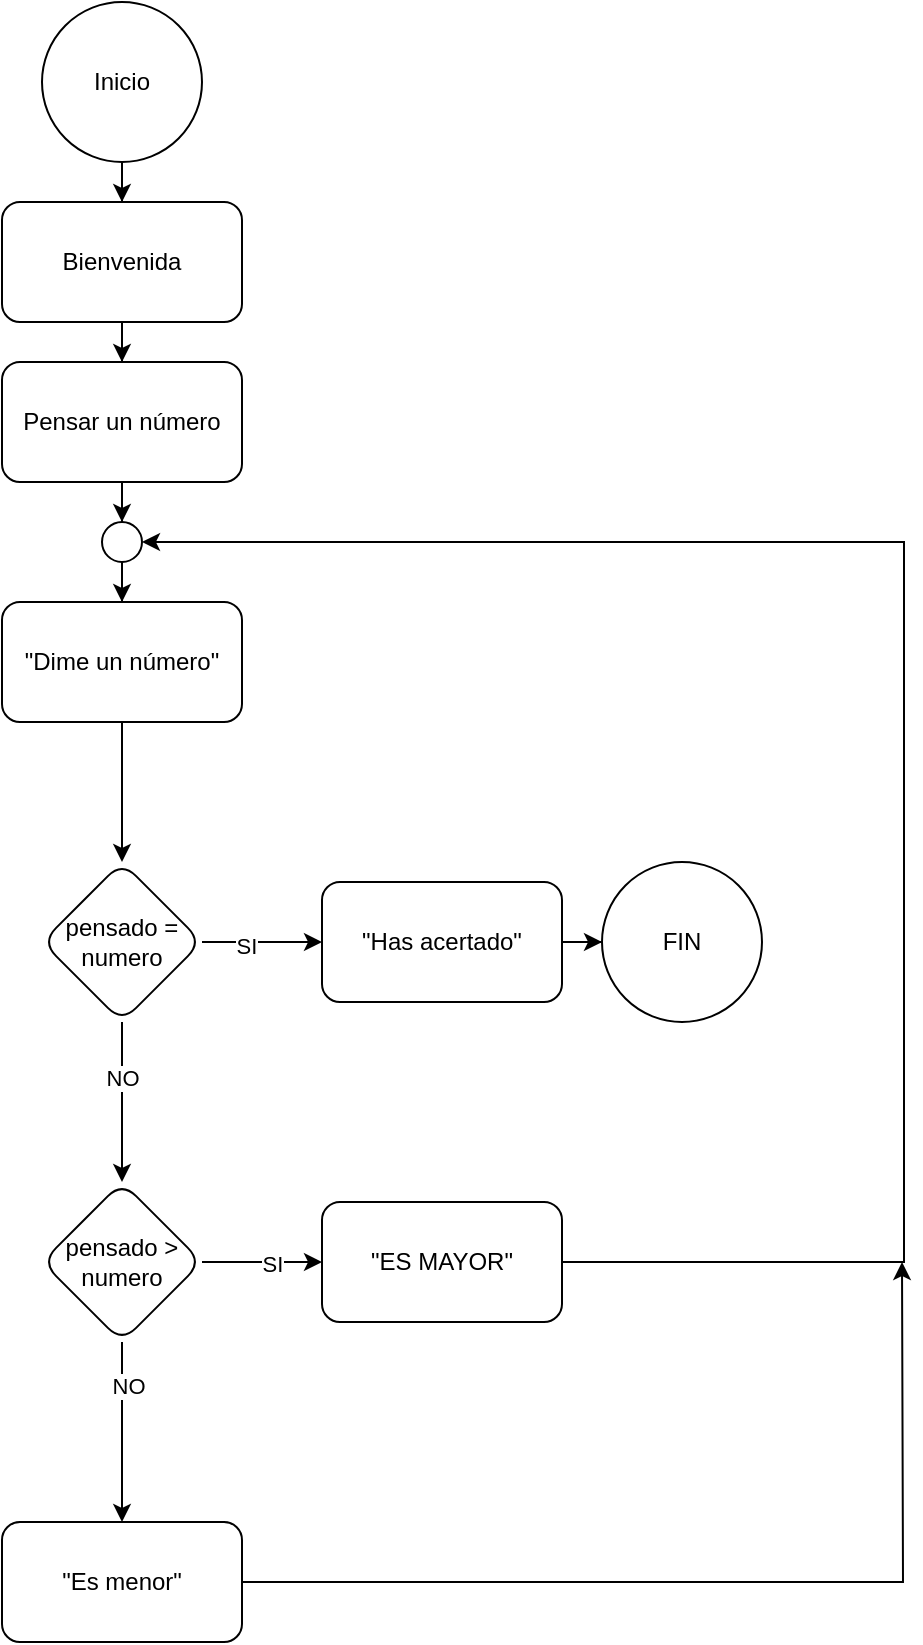 <mxfile version="26.1.3">
  <diagram id="C5RBs43oDa-KdzZeNtuy" name="Page-1">
    <mxGraphModel dx="466" dy="491" grid="1" gridSize="10" guides="1" tooltips="1" connect="1" arrows="1" fold="1" page="1" pageScale="1" pageWidth="827" pageHeight="1169" math="0" shadow="0">
      <root>
        <mxCell id="WIyWlLk6GJQsqaUBKTNV-0" />
        <mxCell id="WIyWlLk6GJQsqaUBKTNV-1" parent="WIyWlLk6GJQsqaUBKTNV-0" />
        <mxCell id="ffEP-S0rYNtDQSLMWYcr-3" value="" style="edgeStyle=orthogonalEdgeStyle;rounded=0;orthogonalLoop=1;jettySize=auto;html=1;" edge="1" parent="WIyWlLk6GJQsqaUBKTNV-1" source="ffEP-S0rYNtDQSLMWYcr-0" target="ffEP-S0rYNtDQSLMWYcr-2">
          <mxGeometry relative="1" as="geometry" />
        </mxCell>
        <mxCell id="ffEP-S0rYNtDQSLMWYcr-0" value="Inicio" style="ellipse;whiteSpace=wrap;html=1;aspect=fixed;" vertex="1" parent="WIyWlLk6GJQsqaUBKTNV-1">
          <mxGeometry x="470" width="80" height="80" as="geometry" />
        </mxCell>
        <mxCell id="ffEP-S0rYNtDQSLMWYcr-5" value="" style="edgeStyle=orthogonalEdgeStyle;rounded=0;orthogonalLoop=1;jettySize=auto;html=1;entryX=0.5;entryY=0;entryDx=0;entryDy=0;" edge="1" parent="WIyWlLk6GJQsqaUBKTNV-1" source="ffEP-S0rYNtDQSLMWYcr-2" target="ffEP-S0rYNtDQSLMWYcr-6">
          <mxGeometry relative="1" as="geometry" />
        </mxCell>
        <mxCell id="ffEP-S0rYNtDQSLMWYcr-2" value="Bienvenida" style="rounded=1;whiteSpace=wrap;html=1;" vertex="1" parent="WIyWlLk6GJQsqaUBKTNV-1">
          <mxGeometry x="450" y="100" width="120" height="60" as="geometry" />
        </mxCell>
        <mxCell id="ffEP-S0rYNtDQSLMWYcr-9" value="" style="edgeStyle=orthogonalEdgeStyle;rounded=0;orthogonalLoop=1;jettySize=auto;html=1;" edge="1" parent="WIyWlLk6GJQsqaUBKTNV-1" source="ffEP-S0rYNtDQSLMWYcr-4" target="ffEP-S0rYNtDQSLMWYcr-8">
          <mxGeometry relative="1" as="geometry" />
        </mxCell>
        <mxCell id="ffEP-S0rYNtDQSLMWYcr-4" value="&quot;Dime un número&quot;" style="whiteSpace=wrap;html=1;rounded=1;" vertex="1" parent="WIyWlLk6GJQsqaUBKTNV-1">
          <mxGeometry x="450" y="300" width="120" height="60" as="geometry" />
        </mxCell>
        <mxCell id="ffEP-S0rYNtDQSLMWYcr-7" value="" style="edgeStyle=orthogonalEdgeStyle;rounded=0;orthogonalLoop=1;jettySize=auto;html=1;" edge="1" parent="WIyWlLk6GJQsqaUBKTNV-1" source="ffEP-S0rYNtDQSLMWYcr-25" target="ffEP-S0rYNtDQSLMWYcr-4">
          <mxGeometry relative="1" as="geometry" />
        </mxCell>
        <mxCell id="ffEP-S0rYNtDQSLMWYcr-6" value="Pensar un número" style="rounded=1;whiteSpace=wrap;html=1;" vertex="1" parent="WIyWlLk6GJQsqaUBKTNV-1">
          <mxGeometry x="450" y="180" width="120" height="60" as="geometry" />
        </mxCell>
        <mxCell id="ffEP-S0rYNtDQSLMWYcr-11" value="" style="edgeStyle=orthogonalEdgeStyle;rounded=0;orthogonalLoop=1;jettySize=auto;html=1;" edge="1" parent="WIyWlLk6GJQsqaUBKTNV-1" source="ffEP-S0rYNtDQSLMWYcr-8" target="ffEP-S0rYNtDQSLMWYcr-10">
          <mxGeometry relative="1" as="geometry" />
        </mxCell>
        <mxCell id="ffEP-S0rYNtDQSLMWYcr-12" value="SI" style="edgeLabel;html=1;align=center;verticalAlign=middle;resizable=0;points=[];" vertex="1" connectable="0" parent="ffEP-S0rYNtDQSLMWYcr-11">
          <mxGeometry x="-0.267" y="-2" relative="1" as="geometry">
            <mxPoint as="offset" />
          </mxGeometry>
        </mxCell>
        <mxCell id="ffEP-S0rYNtDQSLMWYcr-14" value="" style="edgeStyle=orthogonalEdgeStyle;rounded=0;orthogonalLoop=1;jettySize=auto;html=1;" edge="1" parent="WIyWlLk6GJQsqaUBKTNV-1" source="ffEP-S0rYNtDQSLMWYcr-8" target="ffEP-S0rYNtDQSLMWYcr-13">
          <mxGeometry relative="1" as="geometry" />
        </mxCell>
        <mxCell id="ffEP-S0rYNtDQSLMWYcr-15" value="NO" style="edgeLabel;html=1;align=center;verticalAlign=middle;resizable=0;points=[];" vertex="1" connectable="0" parent="ffEP-S0rYNtDQSLMWYcr-14">
          <mxGeometry x="-0.3" relative="1" as="geometry">
            <mxPoint as="offset" />
          </mxGeometry>
        </mxCell>
        <mxCell id="ffEP-S0rYNtDQSLMWYcr-8" value="pensado = numero" style="rhombus;whiteSpace=wrap;html=1;rounded=1;" vertex="1" parent="WIyWlLk6GJQsqaUBKTNV-1">
          <mxGeometry x="470" y="430" width="80" height="80" as="geometry" />
        </mxCell>
        <mxCell id="ffEP-S0rYNtDQSLMWYcr-23" value="" style="edgeStyle=orthogonalEdgeStyle;rounded=0;orthogonalLoop=1;jettySize=auto;html=1;" edge="1" parent="WIyWlLk6GJQsqaUBKTNV-1" source="ffEP-S0rYNtDQSLMWYcr-10" target="ffEP-S0rYNtDQSLMWYcr-22">
          <mxGeometry relative="1" as="geometry" />
        </mxCell>
        <mxCell id="ffEP-S0rYNtDQSLMWYcr-10" value="&quot;Has acertado&quot;" style="whiteSpace=wrap;html=1;rounded=1;" vertex="1" parent="WIyWlLk6GJQsqaUBKTNV-1">
          <mxGeometry x="610" y="440" width="120" height="60" as="geometry" />
        </mxCell>
        <mxCell id="ffEP-S0rYNtDQSLMWYcr-17" value="" style="edgeStyle=orthogonalEdgeStyle;rounded=0;orthogonalLoop=1;jettySize=auto;html=1;" edge="1" parent="WIyWlLk6GJQsqaUBKTNV-1" source="ffEP-S0rYNtDQSLMWYcr-13" target="ffEP-S0rYNtDQSLMWYcr-16">
          <mxGeometry relative="1" as="geometry" />
        </mxCell>
        <mxCell id="ffEP-S0rYNtDQSLMWYcr-18" value="SI" style="edgeLabel;html=1;align=center;verticalAlign=middle;resizable=0;points=[];" vertex="1" connectable="0" parent="ffEP-S0rYNtDQSLMWYcr-17">
          <mxGeometry x="0.167" y="-1" relative="1" as="geometry">
            <mxPoint as="offset" />
          </mxGeometry>
        </mxCell>
        <mxCell id="ffEP-S0rYNtDQSLMWYcr-20" value="" style="edgeStyle=orthogonalEdgeStyle;rounded=0;orthogonalLoop=1;jettySize=auto;html=1;" edge="1" parent="WIyWlLk6GJQsqaUBKTNV-1" source="ffEP-S0rYNtDQSLMWYcr-13" target="ffEP-S0rYNtDQSLMWYcr-19">
          <mxGeometry relative="1" as="geometry" />
        </mxCell>
        <mxCell id="ffEP-S0rYNtDQSLMWYcr-21" value="NO" style="edgeLabel;html=1;align=center;verticalAlign=middle;resizable=0;points=[];" vertex="1" connectable="0" parent="ffEP-S0rYNtDQSLMWYcr-20">
          <mxGeometry x="-0.511" y="3" relative="1" as="geometry">
            <mxPoint as="offset" />
          </mxGeometry>
        </mxCell>
        <mxCell id="ffEP-S0rYNtDQSLMWYcr-13" value="pensado &amp;gt; numero" style="rhombus;whiteSpace=wrap;html=1;rounded=1;" vertex="1" parent="WIyWlLk6GJQsqaUBKTNV-1">
          <mxGeometry x="470" y="590" width="80" height="80" as="geometry" />
        </mxCell>
        <mxCell id="ffEP-S0rYNtDQSLMWYcr-16" value="&quot;ES MAYOR&quot;" style="whiteSpace=wrap;html=1;rounded=1;" vertex="1" parent="WIyWlLk6GJQsqaUBKTNV-1">
          <mxGeometry x="610" y="600" width="120" height="60" as="geometry" />
        </mxCell>
        <mxCell id="ffEP-S0rYNtDQSLMWYcr-28" style="edgeStyle=orthogonalEdgeStyle;rounded=0;orthogonalLoop=1;jettySize=auto;html=1;" edge="1" parent="WIyWlLk6GJQsqaUBKTNV-1" source="ffEP-S0rYNtDQSLMWYcr-19">
          <mxGeometry relative="1" as="geometry">
            <mxPoint x="900" y="630" as="targetPoint" />
          </mxGeometry>
        </mxCell>
        <mxCell id="ffEP-S0rYNtDQSLMWYcr-19" value="&quot;Es menor&quot;" style="whiteSpace=wrap;html=1;rounded=1;" vertex="1" parent="WIyWlLk6GJQsqaUBKTNV-1">
          <mxGeometry x="450" y="760" width="120" height="60" as="geometry" />
        </mxCell>
        <mxCell id="ffEP-S0rYNtDQSLMWYcr-22" value="FIN" style="ellipse;whiteSpace=wrap;html=1;rounded=1;" vertex="1" parent="WIyWlLk6GJQsqaUBKTNV-1">
          <mxGeometry x="750" y="430" width="80" height="80" as="geometry" />
        </mxCell>
        <mxCell id="ffEP-S0rYNtDQSLMWYcr-26" value="" style="edgeStyle=orthogonalEdgeStyle;rounded=0;orthogonalLoop=1;jettySize=auto;html=1;" edge="1" parent="WIyWlLk6GJQsqaUBKTNV-1" source="ffEP-S0rYNtDQSLMWYcr-16" target="ffEP-S0rYNtDQSLMWYcr-25">
          <mxGeometry relative="1" as="geometry">
            <mxPoint x="510" y="280" as="targetPoint" />
            <mxPoint x="730" y="630" as="sourcePoint" />
            <Array as="points">
              <mxPoint x="901" y="630" />
            </Array>
          </mxGeometry>
        </mxCell>
        <mxCell id="ffEP-S0rYNtDQSLMWYcr-27" value="" style="edgeStyle=orthogonalEdgeStyle;rounded=0;orthogonalLoop=1;jettySize=auto;html=1;" edge="1" parent="WIyWlLk6GJQsqaUBKTNV-1" source="ffEP-S0rYNtDQSLMWYcr-6" target="ffEP-S0rYNtDQSLMWYcr-25">
          <mxGeometry relative="1" as="geometry">
            <mxPoint x="510" y="260" as="sourcePoint" />
            <mxPoint x="510" y="300" as="targetPoint" />
          </mxGeometry>
        </mxCell>
        <mxCell id="ffEP-S0rYNtDQSLMWYcr-25" value="" style="ellipse;whiteSpace=wrap;html=1;aspect=fixed;" vertex="1" parent="WIyWlLk6GJQsqaUBKTNV-1">
          <mxGeometry x="500" y="260" width="20" height="20" as="geometry" />
        </mxCell>
      </root>
    </mxGraphModel>
  </diagram>
</mxfile>
